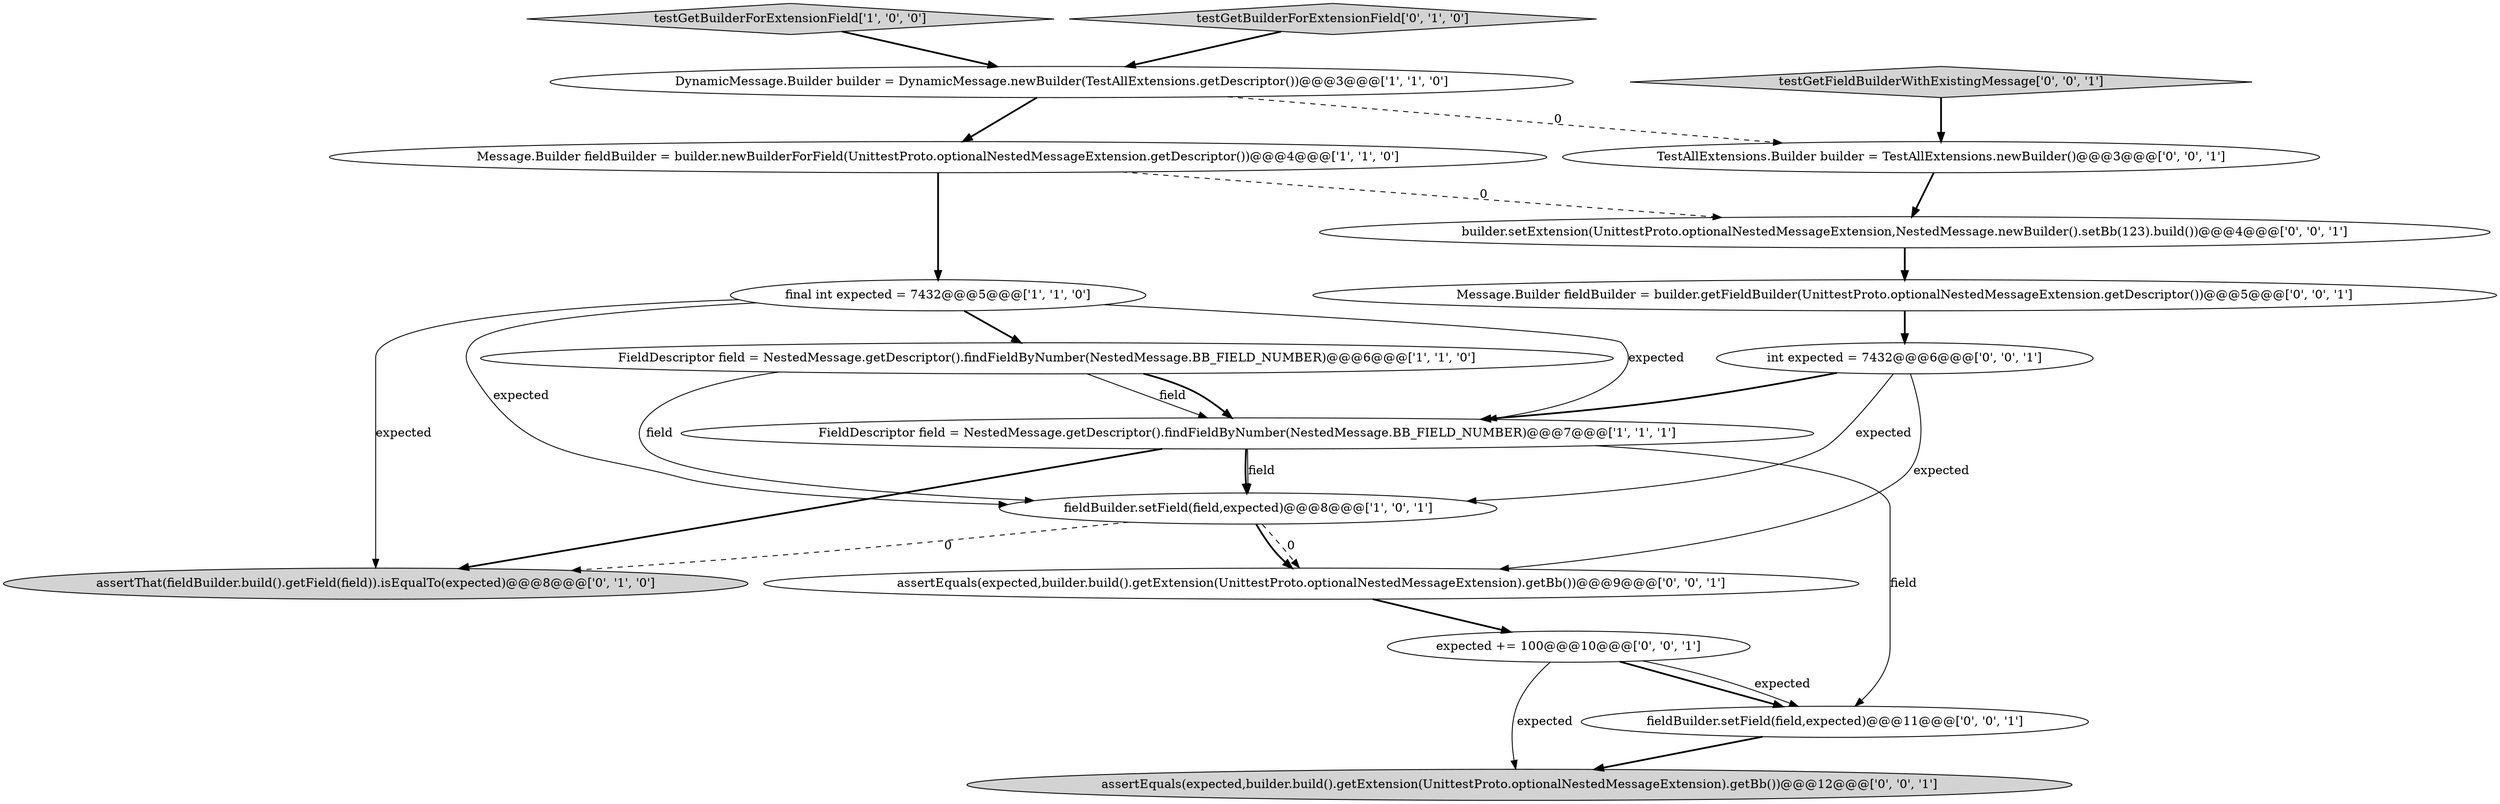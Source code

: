 digraph {
10 [style = filled, label = "TestAllExtensions.Builder builder = TestAllExtensions.newBuilder()@@@3@@@['0', '0', '1']", fillcolor = white, shape = ellipse image = "AAA0AAABBB3BBB"];
3 [style = filled, label = "Message.Builder fieldBuilder = builder.newBuilderForField(UnittestProto.optionalNestedMessageExtension.getDescriptor())@@@4@@@['1', '1', '0']", fillcolor = white, shape = ellipse image = "AAA0AAABBB1BBB"];
4 [style = filled, label = "testGetBuilderForExtensionField['1', '0', '0']", fillcolor = lightgray, shape = diamond image = "AAA0AAABBB1BBB"];
6 [style = filled, label = "fieldBuilder.setField(field,expected)@@@8@@@['1', '0', '1']", fillcolor = white, shape = ellipse image = "AAA0AAABBB1BBB"];
7 [style = filled, label = "assertThat(fieldBuilder.build().getField(field)).isEqualTo(expected)@@@8@@@['0', '1', '0']", fillcolor = lightgray, shape = ellipse image = "AAA1AAABBB2BBB"];
12 [style = filled, label = "fieldBuilder.setField(field,expected)@@@11@@@['0', '0', '1']", fillcolor = white, shape = ellipse image = "AAA0AAABBB3BBB"];
0 [style = filled, label = "FieldDescriptor field = NestedMessage.getDescriptor().findFieldByNumber(NestedMessage.BB_FIELD_NUMBER)@@@6@@@['1', '1', '0']", fillcolor = white, shape = ellipse image = "AAA0AAABBB1BBB"];
17 [style = filled, label = "Message.Builder fieldBuilder = builder.getFieldBuilder(UnittestProto.optionalNestedMessageExtension.getDescriptor())@@@5@@@['0', '0', '1']", fillcolor = white, shape = ellipse image = "AAA0AAABBB3BBB"];
11 [style = filled, label = "int expected = 7432@@@6@@@['0', '0', '1']", fillcolor = white, shape = ellipse image = "AAA0AAABBB3BBB"];
15 [style = filled, label = "expected += 100@@@10@@@['0', '0', '1']", fillcolor = white, shape = ellipse image = "AAA0AAABBB3BBB"];
8 [style = filled, label = "testGetBuilderForExtensionField['0', '1', '0']", fillcolor = lightgray, shape = diamond image = "AAA0AAABBB2BBB"];
5 [style = filled, label = "final int expected = 7432@@@5@@@['1', '1', '0']", fillcolor = white, shape = ellipse image = "AAA0AAABBB1BBB"];
16 [style = filled, label = "testGetFieldBuilderWithExistingMessage['0', '0', '1']", fillcolor = lightgray, shape = diamond image = "AAA0AAABBB3BBB"];
1 [style = filled, label = "DynamicMessage.Builder builder = DynamicMessage.newBuilder(TestAllExtensions.getDescriptor())@@@3@@@['1', '1', '0']", fillcolor = white, shape = ellipse image = "AAA0AAABBB1BBB"];
13 [style = filled, label = "builder.setExtension(UnittestProto.optionalNestedMessageExtension,NestedMessage.newBuilder().setBb(123).build())@@@4@@@['0', '0', '1']", fillcolor = white, shape = ellipse image = "AAA0AAABBB3BBB"];
9 [style = filled, label = "assertEquals(expected,builder.build().getExtension(UnittestProto.optionalNestedMessageExtension).getBb())@@@12@@@['0', '0', '1']", fillcolor = lightgray, shape = ellipse image = "AAA0AAABBB3BBB"];
2 [style = filled, label = "FieldDescriptor field = NestedMessage.getDescriptor().findFieldByNumber(NestedMessage.BB_FIELD_NUMBER)@@@7@@@['1', '1', '1']", fillcolor = white, shape = ellipse image = "AAA0AAABBB1BBB"];
14 [style = filled, label = "assertEquals(expected,builder.build().getExtension(UnittestProto.optionalNestedMessageExtension).getBb())@@@9@@@['0', '0', '1']", fillcolor = white, shape = ellipse image = "AAA0AAABBB3BBB"];
0->6 [style = solid, label="field"];
5->2 [style = solid, label="expected"];
0->2 [style = solid, label="field"];
2->7 [style = bold, label=""];
6->14 [style = dashed, label="0"];
15->12 [style = bold, label=""];
13->17 [style = bold, label=""];
11->14 [style = solid, label="expected"];
2->12 [style = solid, label="field"];
5->7 [style = solid, label="expected"];
3->13 [style = dashed, label="0"];
15->12 [style = solid, label="expected"];
3->5 [style = bold, label=""];
11->2 [style = bold, label=""];
16->10 [style = bold, label=""];
4->1 [style = bold, label=""];
8->1 [style = bold, label=""];
12->9 [style = bold, label=""];
5->0 [style = bold, label=""];
1->3 [style = bold, label=""];
6->14 [style = bold, label=""];
10->13 [style = bold, label=""];
11->6 [style = solid, label="expected"];
5->6 [style = solid, label="expected"];
1->10 [style = dashed, label="0"];
17->11 [style = bold, label=""];
2->6 [style = solid, label="field"];
2->6 [style = bold, label=""];
0->2 [style = bold, label=""];
14->15 [style = bold, label=""];
6->7 [style = dashed, label="0"];
15->9 [style = solid, label="expected"];
}
